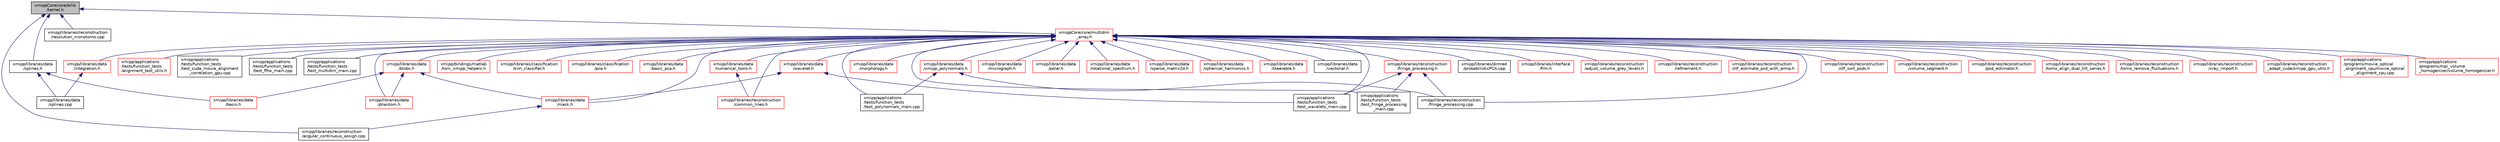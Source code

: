 digraph "xmippCore/core/bilib/kernel.h"
{
  edge [fontname="Helvetica",fontsize="10",labelfontname="Helvetica",labelfontsize="10"];
  node [fontname="Helvetica",fontsize="10",shape=record];
  Node1 [label="xmippCore/core/bilib\l/kernel.h",height=0.2,width=0.4,color="black", fillcolor="grey75", style="filled", fontcolor="black"];
  Node1 -> Node2 [dir="back",color="midnightblue",fontsize="10",style="solid",fontname="Helvetica"];
  Node2 [label="xmipp/libraries/data\l/splines.h",height=0.2,width=0.4,color="black", fillcolor="white", style="filled",URL="$splines_8h.html"];
  Node2 -> Node3 [dir="back",color="midnightblue",fontsize="10",style="solid",fontname="Helvetica"];
  Node3 [label="xmipp/libraries/data\l/basis.h",height=0.2,width=0.4,color="red", fillcolor="white", style="filled",URL="$basis_8h.html"];
  Node2 -> Node169 [dir="back",color="midnightblue",fontsize="10",style="solid",fontname="Helvetica"];
  Node169 [label="xmipp/libraries/data\l/splines.cpp",height=0.2,width=0.4,color="black", fillcolor="white", style="filled",URL="$splines_8cpp.html"];
  Node1 -> Node170 [dir="back",color="midnightblue",fontsize="10",style="solid",fontname="Helvetica"];
  Node170 [label="xmipp/libraries/reconstruction\l/angular_continuous_assign.cpp",height=0.2,width=0.4,color="black", fillcolor="white", style="filled",URL="$angular__continuous__assign_8cpp.html"];
  Node1 -> Node171 [dir="back",color="midnightblue",fontsize="10",style="solid",fontname="Helvetica"];
  Node171 [label="xmipp/libraries/reconstruction\l/resolution_monotomo.cpp",height=0.2,width=0.4,color="black", fillcolor="white", style="filled",URL="$resolution__monotomo_8cpp.html"];
  Node1 -> Node172 [dir="back",color="midnightblue",fontsize="10",style="solid",fontname="Helvetica"];
  Node172 [label="xmippCore/core/multidim\l_array.h",height=0.2,width=0.4,color="red", fillcolor="white", style="filled",URL="$multidim__array_8h.html"];
  Node172 -> Node173 [dir="back",color="midnightblue",fontsize="10",style="solid",fontname="Helvetica"];
  Node173 [label="xmipp/applications\l/programs/movie_optical\l_alignment_cpu/movie_optical\l_alignment_cpu.cpp",height=0.2,width=0.4,color="red", fillcolor="white", style="filled",URL="$movie__optical__alignment__cpu_8cpp.html"];
  Node172 -> Node6 [dir="back",color="midnightblue",fontsize="10",style="solid",fontname="Helvetica"];
  Node6 [label="xmipp/applications\l/programs/mpi_volume\l_homogenizer/volume_homogenizer.h",height=0.2,width=0.4,color="red", fillcolor="white", style="filled",URL="$volume__homogenizer_8h.html"];
  Node172 -> Node175 [dir="back",color="midnightblue",fontsize="10",style="solid",fontname="Helvetica"];
  Node175 [label="xmipp/applications\l/tests/function_tests\l/alignment_test_utils.h",height=0.2,width=0.4,color="red", fillcolor="white", style="filled",URL="$alignment__test__utils_8h.html"];
  Node172 -> Node185 [dir="back",color="midnightblue",fontsize="10",style="solid",fontname="Helvetica"];
  Node185 [label="xmipp/applications\l/tests/function_tests\l/test_cuda_movie_alignment\l_correlation_gpu.cpp",height=0.2,width=0.4,color="black", fillcolor="white", style="filled",URL="$test__cuda__movie__alignment__correlation__gpu_8cpp.html"];
  Node172 -> Node186 [dir="back",color="midnightblue",fontsize="10",style="solid",fontname="Helvetica"];
  Node186 [label="xmipp/applications\l/tests/function_tests\l/test_fftw_main.cpp",height=0.2,width=0.4,color="black", fillcolor="white", style="filled",URL="$test__fftw__main_8cpp.html"];
  Node172 -> Node187 [dir="back",color="midnightblue",fontsize="10",style="solid",fontname="Helvetica"];
  Node187 [label="xmipp/applications\l/tests/function_tests\l/test_fringe_processing\l_main.cpp",height=0.2,width=0.4,color="black", fillcolor="white", style="filled",URL="$test__fringe__processing__main_8cpp.html"];
  Node172 -> Node188 [dir="back",color="midnightblue",fontsize="10",style="solid",fontname="Helvetica"];
  Node188 [label="xmipp/applications\l/tests/function_tests\l/test_multidim_main.cpp",height=0.2,width=0.4,color="black", fillcolor="white", style="filled",URL="$test__multidim__main_8cpp.html"];
  Node172 -> Node189 [dir="back",color="midnightblue",fontsize="10",style="solid",fontname="Helvetica"];
  Node189 [label="xmipp/applications\l/tests/function_tests\l/test_polynomials_main.cpp",height=0.2,width=0.4,color="black", fillcolor="white", style="filled",URL="$test__polynomials__main_8cpp.html"];
  Node172 -> Node190 [dir="back",color="midnightblue",fontsize="10",style="solid",fontname="Helvetica"];
  Node190 [label="xmipp/applications\l/tests/function_tests\l/test_wavelets_main.cpp",height=0.2,width=0.4,color="black", fillcolor="white", style="filled",URL="$test__wavelets__main_8cpp.html"];
  Node172 -> Node191 [dir="back",color="midnightblue",fontsize="10",style="solid",fontname="Helvetica"];
  Node191 [label="xmipp/bindings/matlab\l/tom_xmipp_helpers.h",height=0.2,width=0.4,color="red", fillcolor="white", style="filled",URL="$tom__xmipp__helpers_8h.html"];
  Node172 -> Node205 [dir="back",color="midnightblue",fontsize="10",style="solid",fontname="Helvetica"];
  Node205 [label="xmipp/libraries/classification\l/knn_classifier.h",height=0.2,width=0.4,color="red", fillcolor="white", style="filled",URL="$knn__classifier_8h.html"];
  Node172 -> Node211 [dir="back",color="midnightblue",fontsize="10",style="solid",fontname="Helvetica"];
  Node211 [label="xmipp/libraries/classification\l/pca.h",height=0.2,width=0.4,color="red", fillcolor="white", style="filled",URL="$classification_2pca_8h.html"];
  Node172 -> Node226 [dir="back",color="midnightblue",fontsize="10",style="solid",fontname="Helvetica"];
  Node226 [label="xmipp/libraries/data\l/basic_pca.h",height=0.2,width=0.4,color="red", fillcolor="white", style="filled",URL="$basic__pca_8h.html"];
  Node172 -> Node247 [dir="back",color="midnightblue",fontsize="10",style="solid",fontname="Helvetica"];
  Node247 [label="xmipp/libraries/data\l/blobs.h",height=0.2,width=0.4,color="red", fillcolor="white", style="filled",URL="$blobs_8h.html"];
  Node247 -> Node3 [dir="back",color="midnightblue",fontsize="10",style="solid",fontname="Helvetica"];
  Node247 -> Node249 [dir="back",color="midnightblue",fontsize="10",style="solid",fontname="Helvetica"];
  Node249 [label="xmipp/libraries/data\l/mask.h",height=0.2,width=0.4,color="red", fillcolor="white", style="filled",URL="$mask_8h.html"];
  Node249 -> Node170 [dir="back",color="midnightblue",fontsize="10",style="solid",fontname="Helvetica"];
  Node247 -> Node77 [dir="back",color="midnightblue",fontsize="10",style="solid",fontname="Helvetica"];
  Node77 [label="xmipp/libraries/data\l/phantom.h",height=0.2,width=0.4,color="red", fillcolor="white", style="filled",URL="$phantom_8h.html"];
  Node172 -> Node498 [dir="back",color="midnightblue",fontsize="10",style="solid",fontname="Helvetica"];
  Node498 [label="xmipp/libraries/data\l/numerical_tools.h",height=0.2,width=0.4,color="red", fillcolor="white", style="filled",URL="$numerical__tools_8h.html"];
  Node498 -> Node509 [dir="back",color="midnightblue",fontsize="10",style="solid",fontname="Helvetica"];
  Node509 [label="xmipp/libraries/reconstruction\l/common_lines.h",height=0.2,width=0.4,color="red", fillcolor="white", style="filled",URL="$common__lines_8h.html"];
  Node172 -> Node516 [dir="back",color="midnightblue",fontsize="10",style="solid",fontname="Helvetica"];
  Node516 [label="xmipp/libraries/data\l/morphology.h",height=0.2,width=0.4,color="red", fillcolor="white", style="filled",URL="$libraries_2data_2morphology_8h.html"];
  Node172 -> Node517 [dir="back",color="midnightblue",fontsize="10",style="solid",fontname="Helvetica"];
  Node517 [label="xmipp/libraries/data\l/wavelet.h",height=0.2,width=0.4,color="red", fillcolor="white", style="filled",URL="$libraries_2data_2wavelet_8h.html"];
  Node517 -> Node190 [dir="back",color="midnightblue",fontsize="10",style="solid",fontname="Helvetica"];
  Node517 -> Node249 [dir="back",color="midnightblue",fontsize="10",style="solid",fontname="Helvetica"];
  Node172 -> Node249 [dir="back",color="midnightblue",fontsize="10",style="solid",fontname="Helvetica"];
  Node172 -> Node518 [dir="back",color="midnightblue",fontsize="10",style="solid",fontname="Helvetica"];
  Node518 [label="xmipp/libraries/data\l/integration.h",height=0.2,width=0.4,color="red", fillcolor="white", style="filled",URL="$libraries_2data_2integration_8h.html"];
  Node518 -> Node169 [dir="back",color="midnightblue",fontsize="10",style="solid",fontname="Helvetica"];
  Node172 -> Node330 [dir="back",color="midnightblue",fontsize="10",style="solid",fontname="Helvetica"];
  Node330 [label="xmipp/libraries/data\l/micrograph.h",height=0.2,width=0.4,color="red", fillcolor="white", style="filled",URL="$micrograph_8h.html"];
  Node172 -> Node77 [dir="back",color="midnightblue",fontsize="10",style="solid",fontname="Helvetica"];
  Node172 -> Node520 [dir="back",color="midnightblue",fontsize="10",style="solid",fontname="Helvetica"];
  Node520 [label="xmipp/libraries/data\l/polar.h",height=0.2,width=0.4,color="red", fillcolor="white", style="filled",URL="$polar_8h.html"];
  Node172 -> Node524 [dir="back",color="midnightblue",fontsize="10",style="solid",fontname="Helvetica"];
  Node524 [label="xmipp/libraries/data\l/rotational_spectrum.h",height=0.2,width=0.4,color="red", fillcolor="white", style="filled",URL="$rotational__spectrum_8h.html"];
  Node172 -> Node529 [dir="back",color="midnightblue",fontsize="10",style="solid",fontname="Helvetica"];
  Node529 [label="xmipp/libraries/data\l/sparse_matrix2d.h",height=0.2,width=0.4,color="red", fillcolor="white", style="filled",URL="$sparse__matrix2d_8h.html"];
  Node172 -> Node531 [dir="back",color="midnightblue",fontsize="10",style="solid",fontname="Helvetica"];
  Node531 [label="xmipp/libraries/data\l/spherical_harmonics.h",height=0.2,width=0.4,color="red", fillcolor="white", style="filled",URL="$spherical__harmonics_8h.html"];
  Node172 -> Node533 [dir="back",color="midnightblue",fontsize="10",style="solid",fontname="Helvetica"];
  Node533 [label="xmipp/libraries/data\l/steerable.h",height=0.2,width=0.4,color="red", fillcolor="white", style="filled",URL="$steerable_8h.html"];
  Node172 -> Node534 [dir="back",color="midnightblue",fontsize="10",style="solid",fontname="Helvetica"];
  Node534 [label="xmipp/libraries/data\l/vectorial.h",height=0.2,width=0.4,color="black", fillcolor="white", style="filled",URL="$vectorial_8h.html"];
  Node172 -> Node535 [dir="back",color="midnightblue",fontsize="10",style="solid",fontname="Helvetica"];
  Node535 [label="xmipp/libraries/data\l/xmipp_polynomials.h",height=0.2,width=0.4,color="red", fillcolor="white", style="filled",URL="$xmipp__polynomials_8h.html"];
  Node535 -> Node189 [dir="back",color="midnightblue",fontsize="10",style="solid",fontname="Helvetica"];
  Node535 -> Node303 [dir="back",color="midnightblue",fontsize="10",style="solid",fontname="Helvetica"];
  Node303 [label="xmipp/libraries/reconstruction\l/fringe_processing.cpp",height=0.2,width=0.4,color="black", fillcolor="white", style="filled",URL="$fringe__processing_8cpp.html"];
  Node172 -> Node536 [dir="back",color="midnightblue",fontsize="10",style="solid",fontname="Helvetica"];
  Node536 [label="xmipp/libraries/dimred\l/probabilisticPCA.cpp",height=0.2,width=0.4,color="black", fillcolor="white", style="filled",URL="$probabilisticPCA_8cpp.html"];
  Node172 -> Node537 [dir="back",color="midnightblue",fontsize="10",style="solid",fontname="Helvetica"];
  Node537 [label="xmipp/libraries/interface\l/frm.h",height=0.2,width=0.4,color="red", fillcolor="white", style="filled",URL="$frm_8h.html"];
  Node172 -> Node539 [dir="back",color="midnightblue",fontsize="10",style="solid",fontname="Helvetica"];
  Node539 [label="xmipp/libraries/reconstruction\l/adjust_volume_grey_levels.h",height=0.2,width=0.4,color="red", fillcolor="white", style="filled",URL="$adjust__volume__grey__levels_8h.html"];
  Node172 -> Node140 [dir="back",color="midnightblue",fontsize="10",style="solid",fontname="Helvetica"];
  Node140 [label="xmipp/libraries/reconstruction\l/refinement.h",height=0.2,width=0.4,color="red", fillcolor="white", style="filled",URL="$refinement_8h.html"];
  Node172 -> Node509 [dir="back",color="midnightblue",fontsize="10",style="solid",fontname="Helvetica"];
  Node172 -> Node541 [dir="back",color="midnightblue",fontsize="10",style="solid",fontname="Helvetica"];
  Node541 [label="xmipp/libraries/reconstruction\l/ctf_estimate_psd_with_arma.h",height=0.2,width=0.4,color="red", fillcolor="white", style="filled",URL="$ctf__estimate__psd__with__arma_8h.html"];
  Node172 -> Node542 [dir="back",color="midnightblue",fontsize="10",style="solid",fontname="Helvetica"];
  Node542 [label="xmipp/libraries/reconstruction\l/fringe_processing.h",height=0.2,width=0.4,color="red", fillcolor="white", style="filled",URL="$fringe__processing_8h.html"];
  Node542 -> Node187 [dir="back",color="midnightblue",fontsize="10",style="solid",fontname="Helvetica"];
  Node542 -> Node190 [dir="back",color="midnightblue",fontsize="10",style="solid",fontname="Helvetica"];
  Node542 -> Node303 [dir="back",color="midnightblue",fontsize="10",style="solid",fontname="Helvetica"];
  Node172 -> Node543 [dir="back",color="midnightblue",fontsize="10",style="solid",fontname="Helvetica"];
  Node543 [label="xmipp/libraries/reconstruction\l/ctf_sort_psds.h",height=0.2,width=0.4,color="red", fillcolor="white", style="filled",URL="$ctf__sort__psds_8h.html"];
  Node172 -> Node303 [dir="back",color="midnightblue",fontsize="10",style="solid",fontname="Helvetica"];
  Node172 -> Node546 [dir="back",color="midnightblue",fontsize="10",style="solid",fontname="Helvetica"];
  Node546 [label="xmipp/libraries/reconstruction\l/volume_segment.h",height=0.2,width=0.4,color="red", fillcolor="white", style="filled",URL="$volume__segment_8h.html"];
  Node172 -> Node288 [dir="back",color="midnightblue",fontsize="10",style="solid",fontname="Helvetica"];
  Node288 [label="xmipp/libraries/reconstruction\l/psd_estimator.h",height=0.2,width=0.4,color="red", fillcolor="white", style="filled",URL="$psd__estimator_8h.html"];
  Node172 -> Node548 [dir="back",color="midnightblue",fontsize="10",style="solid",fontname="Helvetica"];
  Node548 [label="xmipp/libraries/reconstruction\l/tomo_align_dual_tilt_series.h",height=0.2,width=0.4,color="red", fillcolor="white", style="filled",URL="$tomo__align__dual__tilt__series_8h.html"];
  Node172 -> Node550 [dir="back",color="midnightblue",fontsize="10",style="solid",fontname="Helvetica"];
  Node550 [label="xmipp/libraries/reconstruction\l/tomo_remove_fluctuations.h",height=0.2,width=0.4,color="red", fillcolor="white", style="filled",URL="$tomo__remove__fluctuations_8h.html"];
  Node172 -> Node553 [dir="back",color="midnightblue",fontsize="10",style="solid",fontname="Helvetica"];
  Node553 [label="xmipp/libraries/reconstruction\l/xray_import.h",height=0.2,width=0.4,color="red", fillcolor="white", style="filled",URL="$xray__import_8h.html"];
  Node172 -> Node555 [dir="back",color="midnightblue",fontsize="10",style="solid",fontname="Helvetica"];
  Node555 [label="xmipp/libraries/reconstruction\l_adapt_cuda/xmipp_gpu_utils.h",height=0.2,width=0.4,color="red", fillcolor="white", style="filled",URL="$xmipp__gpu__utils_8h.html"];
}
